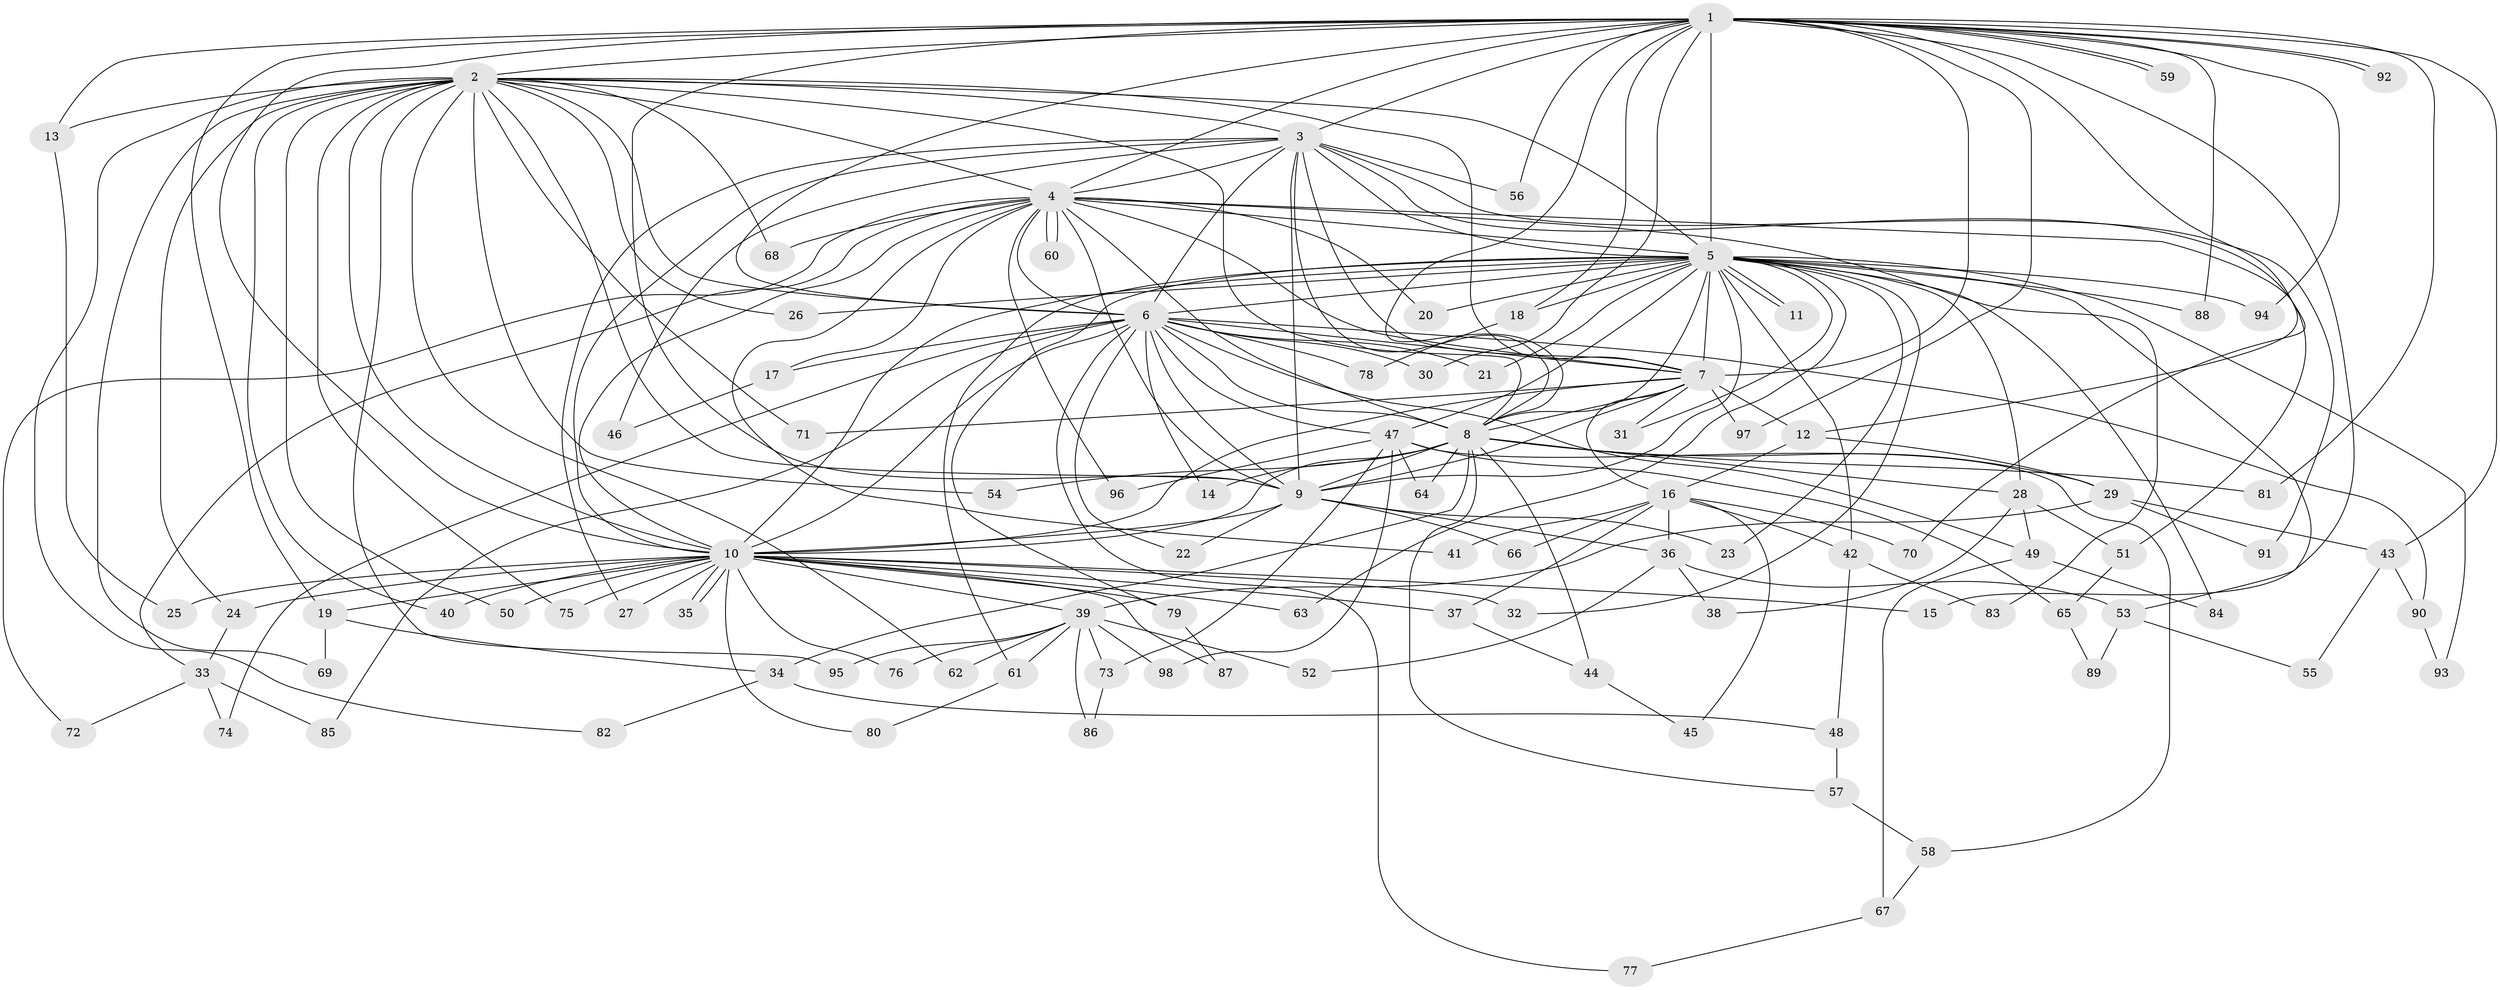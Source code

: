 // Generated by graph-tools (version 1.1) at 2025/11/02/27/25 16:11:04]
// undirected, 98 vertices, 221 edges
graph export_dot {
graph [start="1"]
  node [color=gray90,style=filled];
  1;
  2;
  3;
  4;
  5;
  6;
  7;
  8;
  9;
  10;
  11;
  12;
  13;
  14;
  15;
  16;
  17;
  18;
  19;
  20;
  21;
  22;
  23;
  24;
  25;
  26;
  27;
  28;
  29;
  30;
  31;
  32;
  33;
  34;
  35;
  36;
  37;
  38;
  39;
  40;
  41;
  42;
  43;
  44;
  45;
  46;
  47;
  48;
  49;
  50;
  51;
  52;
  53;
  54;
  55;
  56;
  57;
  58;
  59;
  60;
  61;
  62;
  63;
  64;
  65;
  66;
  67;
  68;
  69;
  70;
  71;
  72;
  73;
  74;
  75;
  76;
  77;
  78;
  79;
  80;
  81;
  82;
  83;
  84;
  85;
  86;
  87;
  88;
  89;
  90;
  91;
  92;
  93;
  94;
  95;
  96;
  97;
  98;
  1 -- 2;
  1 -- 3;
  1 -- 4;
  1 -- 5;
  1 -- 6;
  1 -- 7;
  1 -- 8;
  1 -- 9;
  1 -- 10;
  1 -- 12;
  1 -- 13;
  1 -- 15;
  1 -- 18;
  1 -- 19;
  1 -- 30;
  1 -- 43;
  1 -- 56;
  1 -- 59;
  1 -- 59;
  1 -- 81;
  1 -- 88;
  1 -- 92;
  1 -- 92;
  1 -- 94;
  1 -- 97;
  2 -- 3;
  2 -- 4;
  2 -- 5;
  2 -- 6;
  2 -- 7;
  2 -- 8;
  2 -- 9;
  2 -- 10;
  2 -- 13;
  2 -- 24;
  2 -- 26;
  2 -- 40;
  2 -- 50;
  2 -- 54;
  2 -- 62;
  2 -- 68;
  2 -- 69;
  2 -- 71;
  2 -- 75;
  2 -- 82;
  2 -- 95;
  3 -- 4;
  3 -- 5;
  3 -- 6;
  3 -- 7;
  3 -- 8;
  3 -- 9;
  3 -- 10;
  3 -- 27;
  3 -- 46;
  3 -- 56;
  3 -- 70;
  3 -- 91;
  4 -- 5;
  4 -- 6;
  4 -- 7;
  4 -- 8;
  4 -- 9;
  4 -- 10;
  4 -- 17;
  4 -- 20;
  4 -- 33;
  4 -- 41;
  4 -- 51;
  4 -- 60;
  4 -- 60;
  4 -- 68;
  4 -- 72;
  4 -- 83;
  4 -- 96;
  5 -- 6;
  5 -- 7;
  5 -- 8;
  5 -- 9;
  5 -- 10;
  5 -- 11;
  5 -- 11;
  5 -- 18;
  5 -- 20;
  5 -- 21;
  5 -- 23;
  5 -- 26;
  5 -- 28;
  5 -- 31;
  5 -- 32;
  5 -- 42;
  5 -- 47;
  5 -- 53;
  5 -- 61;
  5 -- 63;
  5 -- 79;
  5 -- 84;
  5 -- 88;
  5 -- 93;
  5 -- 94;
  6 -- 7;
  6 -- 8;
  6 -- 9;
  6 -- 10;
  6 -- 14;
  6 -- 17;
  6 -- 21;
  6 -- 22;
  6 -- 30;
  6 -- 47;
  6 -- 49;
  6 -- 74;
  6 -- 77;
  6 -- 78;
  6 -- 85;
  6 -- 90;
  7 -- 8;
  7 -- 9;
  7 -- 10;
  7 -- 12;
  7 -- 16;
  7 -- 31;
  7 -- 71;
  7 -- 97;
  8 -- 9;
  8 -- 10;
  8 -- 14;
  8 -- 28;
  8 -- 29;
  8 -- 34;
  8 -- 44;
  8 -- 54;
  8 -- 57;
  8 -- 64;
  8 -- 81;
  9 -- 10;
  9 -- 22;
  9 -- 23;
  9 -- 36;
  9 -- 66;
  10 -- 15;
  10 -- 19;
  10 -- 24;
  10 -- 25;
  10 -- 27;
  10 -- 32;
  10 -- 35;
  10 -- 35;
  10 -- 37;
  10 -- 39;
  10 -- 40;
  10 -- 50;
  10 -- 63;
  10 -- 75;
  10 -- 76;
  10 -- 79;
  10 -- 80;
  10 -- 87;
  12 -- 16;
  12 -- 29;
  13 -- 25;
  16 -- 36;
  16 -- 37;
  16 -- 41;
  16 -- 42;
  16 -- 45;
  16 -- 66;
  16 -- 70;
  17 -- 46;
  18 -- 78;
  19 -- 34;
  19 -- 69;
  24 -- 33;
  28 -- 38;
  28 -- 49;
  28 -- 51;
  29 -- 39;
  29 -- 43;
  29 -- 91;
  33 -- 72;
  33 -- 74;
  33 -- 85;
  34 -- 48;
  34 -- 82;
  36 -- 38;
  36 -- 52;
  36 -- 53;
  37 -- 44;
  39 -- 52;
  39 -- 61;
  39 -- 62;
  39 -- 73;
  39 -- 76;
  39 -- 86;
  39 -- 95;
  39 -- 98;
  42 -- 48;
  42 -- 83;
  43 -- 55;
  43 -- 90;
  44 -- 45;
  47 -- 58;
  47 -- 64;
  47 -- 65;
  47 -- 73;
  47 -- 96;
  47 -- 98;
  48 -- 57;
  49 -- 67;
  49 -- 84;
  51 -- 65;
  53 -- 55;
  53 -- 89;
  57 -- 58;
  58 -- 67;
  61 -- 80;
  65 -- 89;
  67 -- 77;
  73 -- 86;
  79 -- 87;
  90 -- 93;
}
